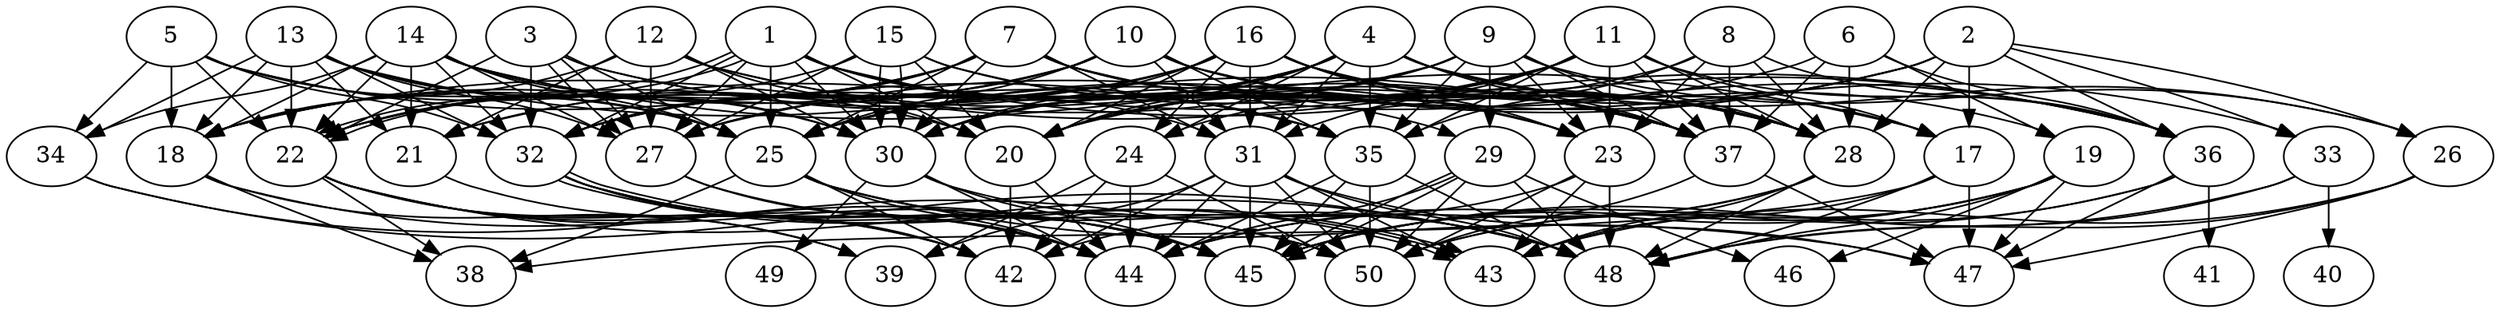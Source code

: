 // DAG automatically generated by daggen at Thu Oct  3 14:07:58 2019
// ./daggen --dot -n 50 --ccr 0.3 --fat 0.7 --regular 0.5 --density 0.7 --mindata 5242880 --maxdata 52428800 
digraph G {
  1 [size="121105067", alpha="0.00", expect_size="36331520"] 
  1 -> 20 [size ="36331520"]
  1 -> 22 [size ="36331520"]
  1 -> 22 [size ="36331520"]
  1 -> 25 [size ="36331520"]
  1 -> 27 [size ="36331520"]
  1 -> 29 [size ="36331520"]
  1 -> 30 [size ="36331520"]
  1 -> 31 [size ="36331520"]
  1 -> 32 [size ="36331520"]
  1 -> 35 [size ="36331520"]
  1 -> 36 [size ="36331520"]
  2 [size="105359360", alpha="0.16", expect_size="31607808"] 
  2 -> 17 [size ="31607808"]
  2 -> 20 [size ="31607808"]
  2 -> 25 [size ="31607808"]
  2 -> 26 [size ="31607808"]
  2 -> 27 [size ="31607808"]
  2 -> 28 [size ="31607808"]
  2 -> 33 [size ="31607808"]
  2 -> 36 [size ="31607808"]
  3 [size="71171413", alpha="0.13", expect_size="21351424"] 
  3 -> 22 [size ="21351424"]
  3 -> 23 [size ="21351424"]
  3 -> 25 [size ="21351424"]
  3 -> 27 [size ="21351424"]
  3 -> 27 [size ="21351424"]
  3 -> 32 [size ="21351424"]
  3 -> 37 [size ="21351424"]
  4 [size="157696000", alpha="0.18", expect_size="47308800"] 
  4 -> 17 [size ="47308800"]
  4 -> 20 [size ="47308800"]
  4 -> 24 [size ="47308800"]
  4 -> 25 [size ="47308800"]
  4 -> 26 [size ="47308800"]
  4 -> 27 [size ="47308800"]
  4 -> 28 [size ="47308800"]
  4 -> 30 [size ="47308800"]
  4 -> 31 [size ="47308800"]
  4 -> 32 [size ="47308800"]
  4 -> 35 [size ="47308800"]
  4 -> 37 [size ="47308800"]
  5 [size="45236907", alpha="0.13", expect_size="13571072"] 
  5 -> 18 [size ="13571072"]
  5 -> 20 [size ="13571072"]
  5 -> 22 [size ="13571072"]
  5 -> 25 [size ="13571072"]
  5 -> 32 [size ="13571072"]
  5 -> 34 [size ="13571072"]
  5 -> 35 [size ="13571072"]
  6 [size="144950613", alpha="0.01", expect_size="43485184"] 
  6 -> 19 [size ="43485184"]
  6 -> 25 [size ="43485184"]
  6 -> 28 [size ="43485184"]
  6 -> 36 [size ="43485184"]
  6 -> 37 [size ="43485184"]
  7 [size="79957333", alpha="0.18", expect_size="23987200"] 
  7 -> 18 [size ="23987200"]
  7 -> 22 [size ="23987200"]
  7 -> 23 [size ="23987200"]
  7 -> 25 [size ="23987200"]
  7 -> 28 [size ="23987200"]
  7 -> 30 [size ="23987200"]
  7 -> 31 [size ="23987200"]
  7 -> 32 [size ="23987200"]
  7 -> 36 [size ="23987200"]
  7 -> 37 [size ="23987200"]
  8 [size="165259947", alpha="0.07", expect_size="49577984"] 
  8 -> 23 [size ="49577984"]
  8 -> 28 [size ="49577984"]
  8 -> 30 [size ="49577984"]
  8 -> 35 [size ="49577984"]
  8 -> 36 [size ="49577984"]
  8 -> 37 [size ="49577984"]
  9 [size="29122560", alpha="0.01", expect_size="8736768"] 
  9 -> 18 [size ="8736768"]
  9 -> 20 [size ="8736768"]
  9 -> 23 [size ="8736768"]
  9 -> 26 [size ="8736768"]
  9 -> 28 [size ="8736768"]
  9 -> 29 [size ="8736768"]
  9 -> 30 [size ="8736768"]
  9 -> 35 [size ="8736768"]
  9 -> 37 [size ="8736768"]
  10 [size="104328533", alpha="0.00", expect_size="31298560"] 
  10 -> 18 [size ="31298560"]
  10 -> 21 [size ="31298560"]
  10 -> 25 [size ="31298560"]
  10 -> 28 [size ="31298560"]
  10 -> 31 [size ="31298560"]
  10 -> 32 [size ="31298560"]
  10 -> 33 [size ="31298560"]
  10 -> 35 [size ="31298560"]
  10 -> 37 [size ="31298560"]
  11 [size="64976213", alpha="0.04", expect_size="19492864"] 
  11 -> 17 [size ="19492864"]
  11 -> 20 [size ="19492864"]
  11 -> 21 [size ="19492864"]
  11 -> 23 [size ="19492864"]
  11 -> 24 [size ="19492864"]
  11 -> 28 [size ="19492864"]
  11 -> 31 [size ="19492864"]
  11 -> 35 [size ="19492864"]
  11 -> 36 [size ="19492864"]
  11 -> 37 [size ="19492864"]
  12 [size="67966293", alpha="0.15", expect_size="20389888"] 
  12 -> 18 [size ="20389888"]
  12 -> 20 [size ="20389888"]
  12 -> 21 [size ="20389888"]
  12 -> 27 [size ="20389888"]
  12 -> 30 [size ="20389888"]
  12 -> 36 [size ="20389888"]
  12 -> 37 [size ="20389888"]
  13 [size="35474773", alpha="0.19", expect_size="10642432"] 
  13 -> 18 [size ="10642432"]
  13 -> 21 [size ="10642432"]
  13 -> 22 [size ="10642432"]
  13 -> 25 [size ="10642432"]
  13 -> 27 [size ="10642432"]
  13 -> 30 [size ="10642432"]
  13 -> 32 [size ="10642432"]
  13 -> 34 [size ="10642432"]
  13 -> 37 [size ="10642432"]
  14 [size="141568000", alpha="0.04", expect_size="42470400"] 
  14 -> 17 [size ="42470400"]
  14 -> 18 [size ="42470400"]
  14 -> 21 [size ="42470400"]
  14 -> 22 [size ="42470400"]
  14 -> 25 [size ="42470400"]
  14 -> 27 [size ="42470400"]
  14 -> 30 [size ="42470400"]
  14 -> 32 [size ="42470400"]
  14 -> 34 [size ="42470400"]
  14 -> 35 [size ="42470400"]
  15 [size="124357973", alpha="0.12", expect_size="37307392"] 
  15 -> 20 [size ="37307392"]
  15 -> 22 [size ="37307392"]
  15 -> 23 [size ="37307392"]
  15 -> 27 [size ="37307392"]
  15 -> 28 [size ="37307392"]
  15 -> 30 [size ="37307392"]
  15 -> 30 [size ="37307392"]
  16 [size="69768533", alpha="0.03", expect_size="20930560"] 
  16 -> 19 [size ="20930560"]
  16 -> 20 [size ="20930560"]
  16 -> 22 [size ="20930560"]
  16 -> 23 [size ="20930560"]
  16 -> 24 [size ="20930560"]
  16 -> 27 [size ="20930560"]
  16 -> 28 [size ="20930560"]
  16 -> 30 [size ="20930560"]
  16 -> 31 [size ="20930560"]
  16 -> 32 [size ="20930560"]
  16 -> 37 [size ="20930560"]
  17 [size="81182720", alpha="0.02", expect_size="24354816"] 
  17 -> 38 [size ="24354816"]
  17 -> 43 [size ="24354816"]
  17 -> 47 [size ="24354816"]
  17 -> 48 [size ="24354816"]
  18 [size="67584000", alpha="0.06", expect_size="20275200"] 
  18 -> 38 [size ="20275200"]
  18 -> 39 [size ="20275200"]
  18 -> 45 [size ="20275200"]
  19 [size="124467200", alpha="0.12", expect_size="37340160"] 
  19 -> 44 [size ="37340160"]
  19 -> 45 [size ="37340160"]
  19 -> 46 [size ="37340160"]
  19 -> 47 [size ="37340160"]
  19 -> 48 [size ="37340160"]
  19 -> 50 [size ="37340160"]
  20 [size="134526293", alpha="0.09", expect_size="40357888"] 
  20 -> 42 [size ="40357888"]
  20 -> 44 [size ="40357888"]
  21 [size="137236480", alpha="0.20", expect_size="41170944"] 
  21 -> 42 [size ="41170944"]
  22 [size="167946240", alpha="0.01", expect_size="50383872"] 
  22 -> 38 [size ="50383872"]
  22 -> 39 [size ="50383872"]
  22 -> 42 [size ="50383872"]
  22 -> 44 [size ="50383872"]
  22 -> 45 [size ="50383872"]
  22 -> 48 [size ="50383872"]
  23 [size="130686293", alpha="0.10", expect_size="39205888"] 
  23 -> 42 [size ="39205888"]
  23 -> 43 [size ="39205888"]
  23 -> 48 [size ="39205888"]
  23 -> 50 [size ="39205888"]
  24 [size="125009920", alpha="0.16", expect_size="37502976"] 
  24 -> 39 [size ="37502976"]
  24 -> 42 [size ="37502976"]
  24 -> 44 [size ="37502976"]
  24 -> 50 [size ="37502976"]
  25 [size="153746773", alpha="0.06", expect_size="46124032"] 
  25 -> 38 [size ="46124032"]
  25 -> 42 [size ="46124032"]
  25 -> 43 [size ="46124032"]
  25 -> 44 [size ="46124032"]
  25 -> 47 [size ="46124032"]
  25 -> 48 [size ="46124032"]
  26 [size="92986027", alpha="0.12", expect_size="27895808"] 
  26 -> 43 [size ="27895808"]
  26 -> 47 [size ="27895808"]
  26 -> 48 [size ="27895808"]
  27 [size="117415253", alpha="0.06", expect_size="35224576"] 
  27 -> 44 [size ="35224576"]
  27 -> 45 [size ="35224576"]
  28 [size="130723840", alpha="0.19", expect_size="39217152"] 
  28 -> 43 [size ="39217152"]
  28 -> 44 [size ="39217152"]
  28 -> 45 [size ="39217152"]
  28 -> 48 [size ="39217152"]
  29 [size="20906667", alpha="0.13", expect_size="6272000"] 
  29 -> 44 [size ="6272000"]
  29 -> 45 [size ="6272000"]
  29 -> 45 [size ="6272000"]
  29 -> 46 [size ="6272000"]
  29 -> 48 [size ="6272000"]
  29 -> 50 [size ="6272000"]
  30 [size="114445653", alpha="0.18", expect_size="34333696"] 
  30 -> 44 [size ="34333696"]
  30 -> 45 [size ="34333696"]
  30 -> 48 [size ="34333696"]
  30 -> 49 [size ="34333696"]
  31 [size="29463893", alpha="0.10", expect_size="8839168"] 
  31 -> 39 [size ="8839168"]
  31 -> 42 [size ="8839168"]
  31 -> 43 [size ="8839168"]
  31 -> 44 [size ="8839168"]
  31 -> 45 [size ="8839168"]
  31 -> 47 [size ="8839168"]
  31 -> 48 [size ="8839168"]
  31 -> 50 [size ="8839168"]
  32 [size="26876587", alpha="0.07", expect_size="8062976"] 
  32 -> 42 [size ="8062976"]
  32 -> 43 [size ="8062976"]
  32 -> 43 [size ="8062976"]
  32 -> 44 [size ="8062976"]
  32 -> 45 [size ="8062976"]
  32 -> 50 [size ="8062976"]
  33 [size="37280427", alpha="0.08", expect_size="11184128"] 
  33 -> 40 [size ="11184128"]
  33 -> 45 [size ="11184128"]
  33 -> 48 [size ="11184128"]
  34 [size="114370560", alpha="0.03", expect_size="34311168"] 
  34 -> 48 [size ="34311168"]
  34 -> 50 [size ="34311168"]
  35 [size="83800747", alpha="0.13", expect_size="25140224"] 
  35 -> 44 [size ="25140224"]
  35 -> 45 [size ="25140224"]
  35 -> 48 [size ="25140224"]
  35 -> 50 [size ="25140224"]
  36 [size="130614613", alpha="0.09", expect_size="39184384"] 
  36 -> 41 [size ="39184384"]
  36 -> 45 [size ="39184384"]
  36 -> 47 [size ="39184384"]
  36 -> 50 [size ="39184384"]
  37 [size="67717120", alpha="0.13", expect_size="20315136"] 
  37 -> 47 [size ="20315136"]
  37 -> 50 [size ="20315136"]
  38 [size="114875733", alpha="0.04", expect_size="34462720"] 
  39 [size="105304747", alpha="0.08", expect_size="31591424"] 
  40 [size="50647040", alpha="0.07", expect_size="15194112"] 
  41 [size="37761707", alpha="0.01", expect_size="11328512"] 
  42 [size="114148693", alpha="0.15", expect_size="34244608"] 
  43 [size="173015040", alpha="0.02", expect_size="51904512"] 
  44 [size="75072853", alpha="0.04", expect_size="22521856"] 
  45 [size="101707093", alpha="0.03", expect_size="30512128"] 
  46 [size="45226667", alpha="0.11", expect_size="13568000"] 
  47 [size="115210240", alpha="0.12", expect_size="34563072"] 
  48 [size="60798293", alpha="0.08", expect_size="18239488"] 
  49 [size="89381547", alpha="0.04", expect_size="26814464"] 
  50 [size="150667947", alpha="0.12", expect_size="45200384"] 
}
